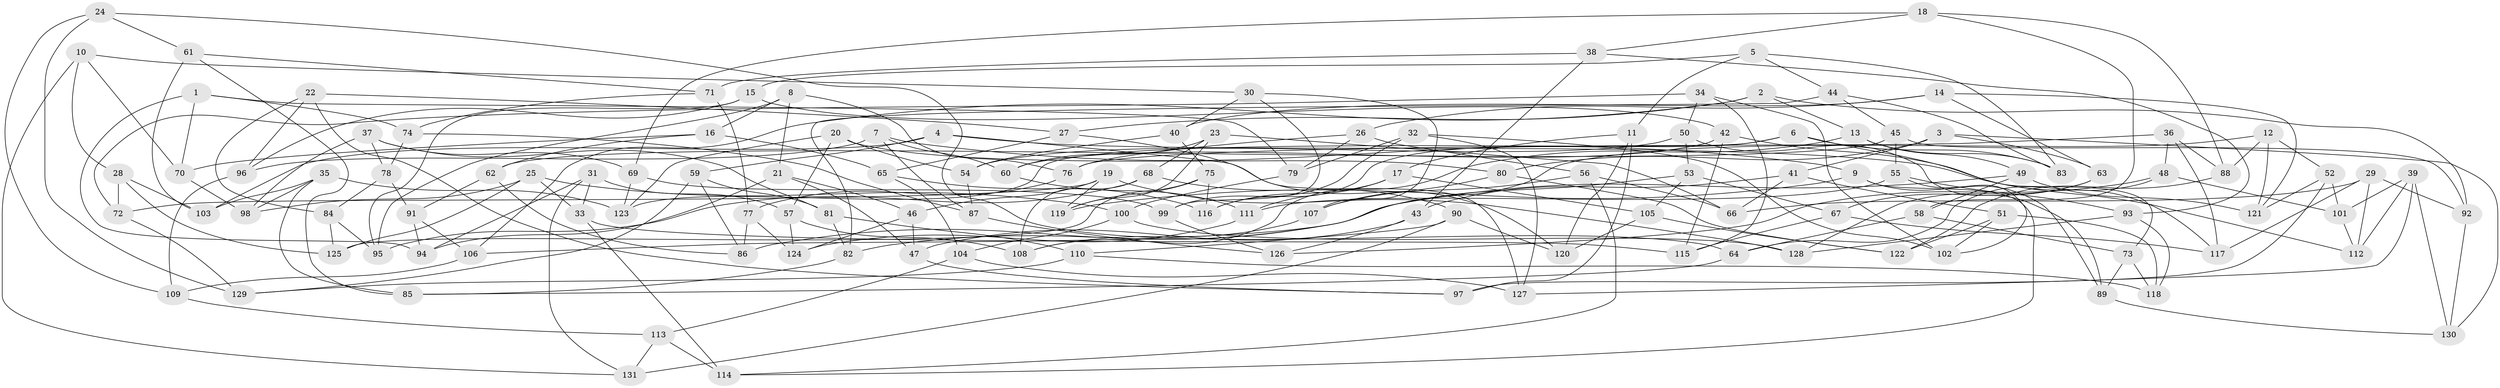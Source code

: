 // Generated by graph-tools (version 1.1) at 2025/11/02/27/25 16:11:47]
// undirected, 131 vertices, 262 edges
graph export_dot {
graph [start="1"]
  node [color=gray90,style=filled];
  1;
  2;
  3;
  4;
  5;
  6;
  7;
  8;
  9;
  10;
  11;
  12;
  13;
  14;
  15;
  16;
  17;
  18;
  19;
  20;
  21;
  22;
  23;
  24;
  25;
  26;
  27;
  28;
  29;
  30;
  31;
  32;
  33;
  34;
  35;
  36;
  37;
  38;
  39;
  40;
  41;
  42;
  43;
  44;
  45;
  46;
  47;
  48;
  49;
  50;
  51;
  52;
  53;
  54;
  55;
  56;
  57;
  58;
  59;
  60;
  61;
  62;
  63;
  64;
  65;
  66;
  67;
  68;
  69;
  70;
  71;
  72;
  73;
  74;
  75;
  76;
  77;
  78;
  79;
  80;
  81;
  82;
  83;
  84;
  85;
  86;
  87;
  88;
  89;
  90;
  91;
  92;
  93;
  94;
  95;
  96;
  97;
  98;
  99;
  100;
  101;
  102;
  103;
  104;
  105;
  106;
  107;
  108;
  109;
  110;
  111;
  112;
  113;
  114;
  115;
  116;
  117;
  118;
  119;
  120;
  121;
  122;
  123;
  124;
  125;
  126;
  127;
  128;
  129;
  130;
  131;
  1 -- 74;
  1 -- 94;
  1 -- 79;
  1 -- 70;
  2 -- 27;
  2 -- 13;
  2 -- 92;
  2 -- 106;
  3 -- 63;
  3 -- 80;
  3 -- 41;
  3 -- 130;
  4 -- 59;
  4 -- 112;
  4 -- 120;
  4 -- 103;
  5 -- 11;
  5 -- 83;
  5 -- 15;
  5 -- 44;
  6 -- 83;
  6 -- 116;
  6 -- 123;
  6 -- 73;
  7 -- 9;
  7 -- 87;
  7 -- 96;
  7 -- 60;
  8 -- 16;
  8 -- 21;
  8 -- 76;
  8 -- 95;
  9 -- 119;
  9 -- 114;
  9 -- 89;
  10 -- 30;
  10 -- 28;
  10 -- 131;
  10 -- 70;
  11 -- 120;
  11 -- 97;
  11 -- 17;
  12 -- 82;
  12 -- 52;
  12 -- 88;
  12 -- 121;
  13 -- 108;
  13 -- 83;
  13 -- 49;
  14 -- 40;
  14 -- 121;
  14 -- 63;
  14 -- 26;
  15 -- 95;
  15 -- 42;
  15 -- 96;
  16 -- 65;
  16 -- 70;
  16 -- 62;
  17 -- 111;
  17 -- 105;
  17 -- 116;
  18 -- 69;
  18 -- 88;
  18 -- 38;
  18 -- 58;
  19 -- 119;
  19 -- 46;
  19 -- 128;
  19 -- 72;
  20 -- 57;
  20 -- 123;
  20 -- 54;
  20 -- 80;
  21 -- 94;
  21 -- 47;
  21 -- 46;
  22 -- 84;
  22 -- 96;
  22 -- 27;
  22 -- 97;
  23 -- 66;
  23 -- 60;
  23 -- 119;
  23 -- 68;
  24 -- 64;
  24 -- 109;
  24 -- 61;
  24 -- 129;
  25 -- 100;
  25 -- 125;
  25 -- 33;
  25 -- 98;
  26 -- 79;
  26 -- 56;
  26 -- 76;
  27 -- 127;
  27 -- 65;
  28 -- 103;
  28 -- 72;
  28 -- 125;
  29 -- 66;
  29 -- 117;
  29 -- 112;
  29 -- 92;
  30 -- 99;
  30 -- 107;
  30 -- 40;
  31 -- 131;
  31 -- 33;
  31 -- 57;
  31 -- 94;
  32 -- 102;
  32 -- 99;
  32 -- 79;
  32 -- 127;
  33 -- 114;
  33 -- 115;
  34 -- 102;
  34 -- 50;
  34 -- 115;
  34 -- 72;
  35 -- 103;
  35 -- 85;
  35 -- 98;
  35 -- 123;
  36 -- 48;
  36 -- 76;
  36 -- 88;
  36 -- 117;
  37 -- 81;
  37 -- 78;
  37 -- 98;
  37 -- 69;
  38 -- 71;
  38 -- 93;
  38 -- 43;
  39 -- 130;
  39 -- 112;
  39 -- 101;
  39 -- 127;
  40 -- 75;
  40 -- 54;
  41 -- 43;
  41 -- 51;
  41 -- 66;
  42 -- 60;
  42 -- 115;
  42 -- 117;
  43 -- 126;
  43 -- 47;
  44 -- 82;
  44 -- 83;
  44 -- 45;
  45 -- 92;
  45 -- 55;
  45 -- 62;
  46 -- 124;
  46 -- 47;
  47 -- 97;
  48 -- 126;
  48 -- 101;
  48 -- 64;
  49 -- 121;
  49 -- 58;
  49 -- 106;
  50 -- 53;
  50 -- 54;
  50 -- 89;
  51 -- 122;
  51 -- 118;
  51 -- 102;
  52 -- 101;
  52 -- 121;
  52 -- 97;
  53 -- 105;
  53 -- 67;
  53 -- 86;
  54 -- 87;
  55 -- 102;
  55 -- 93;
  55 -- 111;
  56 -- 107;
  56 -- 114;
  56 -- 66;
  57 -- 108;
  57 -- 124;
  58 -- 64;
  58 -- 73;
  59 -- 81;
  59 -- 129;
  59 -- 86;
  60 -- 111;
  61 -- 103;
  61 -- 85;
  61 -- 71;
  62 -- 91;
  62 -- 86;
  63 -- 128;
  63 -- 67;
  64 -- 85;
  65 -- 104;
  65 -- 116;
  67 -- 117;
  67 -- 115;
  68 -- 95;
  68 -- 108;
  68 -- 90;
  69 -- 123;
  69 -- 99;
  70 -- 98;
  71 -- 77;
  71 -- 74;
  72 -- 129;
  73 -- 89;
  73 -- 118;
  74 -- 78;
  74 -- 87;
  75 -- 125;
  75 -- 119;
  75 -- 116;
  76 -- 77;
  77 -- 86;
  77 -- 124;
  78 -- 91;
  78 -- 84;
  79 -- 100;
  80 -- 107;
  80 -- 122;
  81 -- 82;
  81 -- 110;
  82 -- 85;
  84 -- 95;
  84 -- 125;
  87 -- 126;
  88 -- 122;
  89 -- 130;
  90 -- 110;
  90 -- 120;
  90 -- 131;
  91 -- 106;
  91 -- 94;
  92 -- 130;
  93 -- 118;
  93 -- 128;
  96 -- 109;
  99 -- 126;
  100 -- 128;
  100 -- 104;
  101 -- 112;
  104 -- 127;
  104 -- 113;
  105 -- 122;
  105 -- 120;
  106 -- 109;
  107 -- 108;
  109 -- 113;
  110 -- 129;
  110 -- 118;
  111 -- 124;
  113 -- 131;
  113 -- 114;
}
